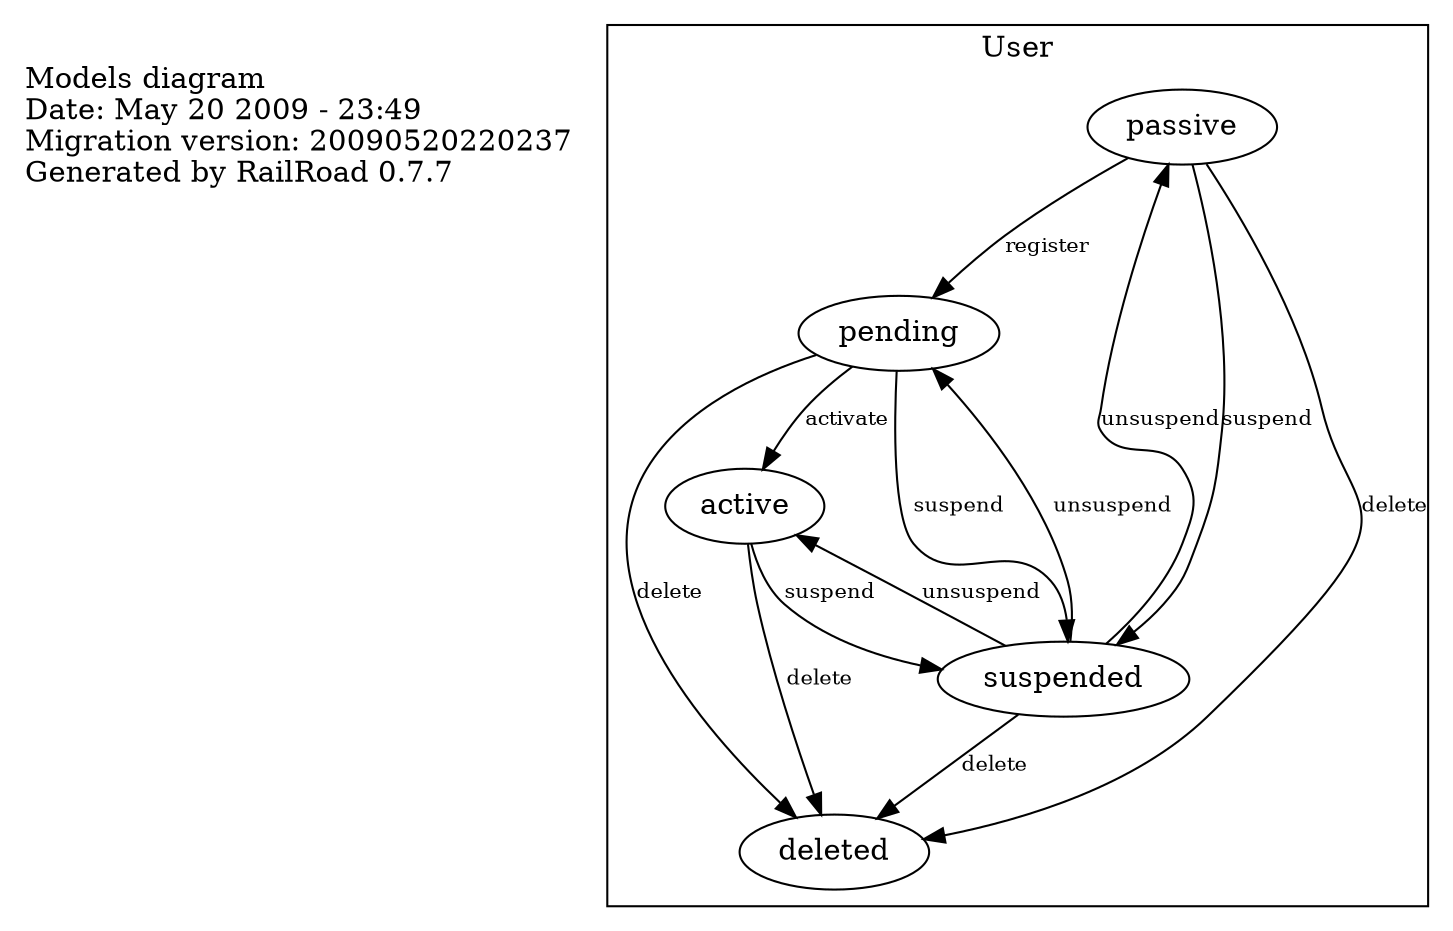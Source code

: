 digraph models_diagram {
	graph[overlap=false, splines=true]
	_diagram_info [shape="plaintext", label="Models diagram\lDate: May 20 2009 - 23:49\lMigration version: 20090520220237\lGenerated by RailRoad 0.7.7\l", fontsize=14]
subgraph cluster_user {
	label = "User"
	user_passive [label=passive ];
  user_pending [label=pending ];
  user_active [label=active ];
  user_suspended [label=suspended ];
  user_deleted [label=deleted ];}	"user_suspended" -> "user_active" [label=unsuspend, fontsize=10]
	"user_suspended" -> "user_pending" [label=unsuspend, fontsize=10]
	"user_suspended" -> "user_passive" [label=unsuspend, fontsize=10]
	"user_passive" -> "user_pending" [label=register, fontsize=10]
	"user_pending" -> "user_active" [label=activate, fontsize=10]
	"user_passive" -> "user_deleted" [label=delete, fontsize=10]
	"user_pending" -> "user_deleted" [label=delete, fontsize=10]
	"user_active" -> "user_deleted" [label=delete, fontsize=10]
	"user_suspended" -> "user_deleted" [label=delete, fontsize=10]
	"user_passive" -> "user_suspended" [label=suspend, fontsize=10]
	"user_pending" -> "user_suspended" [label=suspend, fontsize=10]
	"user_active" -> "user_suspended" [label=suspend, fontsize=10]
}
